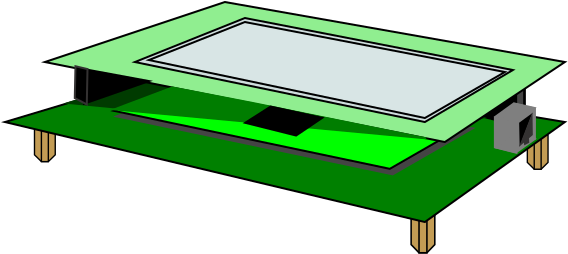 <?xml version="1.0" encoding="UTF-8"?>
<dia:diagram xmlns:dia="http://www.lysator.liu.se/~alla/dia/">
  <dia:layer name="Background" visible="true" connectable="true" active="true">
    <dia:group>
      <dia:attribute name="meta">
        <dia:composite type="dict"/>
      </dia:attribute>
      <dia:attribute name="matrix">
        <dia:matrix xx="0.789" xy="0" yx="0" yy="0.82" x0="7.066" y0="3.322"/>
      </dia:attribute>
      <dia:object type="Standard - Polygon" version="0" id="O0">
        <dia:attribute name="obj_pos">
          <dia:point val="32,18.495"/>
        </dia:attribute>
        <dia:attribute name="obj_bb">
          <dia:rectangle val="31.95,18.445;33.55,21.045"/>
        </dia:attribute>
        <dia:attribute name="poly_points">
          <dia:point val="32,18.495"/>
          <dia:point val="33.5,18.495"/>
          <dia:point val="33.5,20.495"/>
          <dia:point val="33,20.995"/>
          <dia:point val="32.5,20.995"/>
          <dia:point val="32,20.495"/>
        </dia:attribute>
        <dia:attribute name="inner_color">
          <dia:color val="#c39c54ff"/>
        </dia:attribute>
        <dia:attribute name="show_background">
          <dia:boolean val="true"/>
        </dia:attribute>
      </dia:object>
      <dia:object type="Standard - Box" version="0" id="O1">
        <dia:attribute name="obj_pos">
          <dia:point val="32.5,18.495"/>
        </dia:attribute>
        <dia:attribute name="obj_bb">
          <dia:rectangle val="32.45,18.445;33.05,21.045"/>
        </dia:attribute>
        <dia:attribute name="elem_corner">
          <dia:point val="32.5,18.495"/>
        </dia:attribute>
        <dia:attribute name="elem_width">
          <dia:real val="0.5"/>
        </dia:attribute>
        <dia:attribute name="elem_height">
          <dia:real val="2.5"/>
        </dia:attribute>
        <dia:attribute name="inner_color">
          <dia:color val="#c39c54ff"/>
        </dia:attribute>
        <dia:attribute name="show_background">
          <dia:boolean val="true"/>
        </dia:attribute>
      </dia:object>
    </dia:group>
    <dia:object type="Standard - Polygon" version="0" id="O2">
      <dia:attribute name="obj_pos">
        <dia:point val="22,10"/>
      </dia:attribute>
      <dia:attribute name="obj_bb">
        <dia:rectangle val="21.988,9.95;38.05,14.064"/>
      </dia:attribute>
      <dia:attribute name="poly_points">
        <dia:point val="22,10"/>
        <dia:point val="38,14"/>
        <dia:point val="38,12"/>
      </dia:attribute>
      <dia:attribute name="show_background">
        <dia:boolean val="true"/>
      </dia:attribute>
    </dia:object>
    <dia:group>
      <dia:attribute name="meta">
        <dia:composite type="dict"/>
      </dia:attribute>
      <dia:attribute name="matrix">
        <dia:matrix xx="0.69" xy="0" yx="0" yy="0.68" x0="11.904" y0="5.139"/>
      </dia:attribute>
      <dia:object type="Standard - Polygon" version="0" id="O3">
        <dia:attribute name="obj_pos">
          <dia:point val="38,14"/>
        </dia:attribute>
        <dia:attribute name="obj_bb">
          <dia:rectangle val="37.95,13.95;39.55,16.55"/>
        </dia:attribute>
        <dia:attribute name="poly_points">
          <dia:point val="38,14"/>
          <dia:point val="39.5,14"/>
          <dia:point val="39.5,16"/>
          <dia:point val="39,16.5"/>
          <dia:point val="38.5,16.5"/>
          <dia:point val="38,16"/>
        </dia:attribute>
        <dia:attribute name="inner_color">
          <dia:color val="#c39c54ff"/>
        </dia:attribute>
        <dia:attribute name="show_background">
          <dia:boolean val="true"/>
        </dia:attribute>
      </dia:object>
      <dia:object type="Standard - Box" version="0" id="O4">
        <dia:attribute name="obj_pos">
          <dia:point val="38.5,14"/>
        </dia:attribute>
        <dia:attribute name="obj_bb">
          <dia:rectangle val="38.45,13.95;39.05,16.55"/>
        </dia:attribute>
        <dia:attribute name="elem_corner">
          <dia:point val="38.5,14"/>
        </dia:attribute>
        <dia:attribute name="elem_width">
          <dia:real val="0.5"/>
        </dia:attribute>
        <dia:attribute name="elem_height">
          <dia:real val="2.5"/>
        </dia:attribute>
        <dia:attribute name="inner_color">
          <dia:color val="#c39c54ff"/>
        </dia:attribute>
        <dia:attribute name="show_background">
          <dia:boolean val="true"/>
        </dia:attribute>
      </dia:object>
    </dia:group>
    <dia:group>
      <dia:attribute name="meta">
        <dia:composite type="dict"/>
      </dia:attribute>
      <dia:attribute name="matrix">
        <dia:matrix xx="0.692" xy="0" yx="0" yy="0.676" x0="4.14" y0="4.618"/>
      </dia:attribute>
      <dia:object type="Standard - Polygon" version="0" id="O5">
        <dia:attribute name="obj_pos">
          <dia:point val="13.5,14.306"/>
        </dia:attribute>
        <dia:attribute name="obj_bb">
          <dia:rectangle val="13.45,14.255;15.05,16.855"/>
        </dia:attribute>
        <dia:attribute name="poly_points">
          <dia:point val="13.5,14.306"/>
          <dia:point val="15,14.306"/>
          <dia:point val="15,16.305"/>
          <dia:point val="14.5,16.805"/>
          <dia:point val="14,16.805"/>
          <dia:point val="13.5,16.305"/>
        </dia:attribute>
        <dia:attribute name="inner_color">
          <dia:color val="#c39c54ff"/>
        </dia:attribute>
        <dia:attribute name="show_background">
          <dia:boolean val="true"/>
        </dia:attribute>
      </dia:object>
      <dia:object type="Standard - Box" version="0" id="O6">
        <dia:attribute name="obj_pos">
          <dia:point val="14,14.306"/>
        </dia:attribute>
        <dia:attribute name="obj_bb">
          <dia:rectangle val="13.95,14.255;14.55,16.855"/>
        </dia:attribute>
        <dia:attribute name="elem_corner">
          <dia:point val="14,14.306"/>
        </dia:attribute>
        <dia:attribute name="elem_width">
          <dia:real val="0.5"/>
        </dia:attribute>
        <dia:attribute name="elem_height">
          <dia:real val="2.5"/>
        </dia:attribute>
        <dia:attribute name="inner_color">
          <dia:color val="#c39c54ff"/>
        </dia:attribute>
        <dia:attribute name="show_background">
          <dia:boolean val="true"/>
        </dia:attribute>
      </dia:object>
    </dia:group>
    <dia:object type="Standard - Polygon" version="0" id="O7">
      <dia:attribute name="obj_pos">
        <dia:point val="22,11"/>
      </dia:attribute>
      <dia:attribute name="obj_bb">
        <dia:rectangle val="11.807,10.949;40.127,19.054"/>
      </dia:attribute>
      <dia:attribute name="poly_points">
        <dia:point val="22,11"/>
        <dia:point val="40,14"/>
        <dia:point val="33,19"/>
        <dia:point val="12,14"/>
      </dia:attribute>
      <dia:attribute name="inner_color">
        <dia:color val="#008000ff"/>
      </dia:attribute>
      <dia:attribute name="show_background">
        <dia:boolean val="true"/>
      </dia:attribute>
    </dia:object>
    <dia:object type="Standard - Polygon" version="0" id="O8">
      <dia:attribute name="obj_pos">
        <dia:point val="22.391,11.816"/>
      </dia:attribute>
      <dia:attribute name="obj_bb">
        <dia:rectangle val="17.418,11.764;35.532,16.669"/>
      </dia:attribute>
      <dia:attribute name="poly_points">
        <dia:point val="22.391,11.816"/>
        <dia:point val="35.391,14.316"/>
        <dia:point val="31.391,16.616"/>
        <dia:point val="17.591,13.716"/>
      </dia:attribute>
      <dia:attribute name="line_color">
        <dia:color val="#444444ff"/>
      </dia:attribute>
      <dia:attribute name="inner_color">
        <dia:color val="#444444ff"/>
      </dia:attribute>
      <dia:attribute name="show_background">
        <dia:boolean val="true"/>
      </dia:attribute>
    </dia:object>
    <dia:object type="Standard - Polygon" version="0" id="O9">
      <dia:attribute name="obj_pos">
        <dia:point val="22.247,11.54"/>
      </dia:attribute>
      <dia:attribute name="obj_bb">
        <dia:rectangle val="17.274,11.489;35.389,16.393"/>
      </dia:attribute>
      <dia:attribute name="poly_points">
        <dia:point val="22.247,11.54"/>
        <dia:point val="35.248,14.04"/>
        <dia:point val="31.247,16.34"/>
        <dia:point val="17.448,13.44"/>
      </dia:attribute>
      <dia:attribute name="inner_color">
        <dia:color val="#00ff00ff"/>
      </dia:attribute>
      <dia:attribute name="show_background">
        <dia:boolean val="true"/>
      </dia:attribute>
    </dia:object>
    <dia:object type="Standard - Polygon" version="0" id="O10">
      <dia:attribute name="obj_pos">
        <dia:point val="37.565,14.165"/>
      </dia:attribute>
      <dia:attribute name="obj_bb">
        <dia:rectangle val="37.515,12.084;38.015,14.285"/>
      </dia:attribute>
      <dia:attribute name="poly_points">
        <dia:point val="37.565,14.165"/>
        <dia:point val="37.965,13.765"/>
        <dia:point val="37.965,12.165"/>
        <dia:point val="37.565,12.365"/>
      </dia:attribute>
      <dia:attribute name="inner_color">
        <dia:color val="#444444ff"/>
      </dia:attribute>
      <dia:attribute name="show_background">
        <dia:boolean val="true"/>
      </dia:attribute>
    </dia:object>
    <dia:object type="Standard - Polygon" version="0" id="O11">
      <dia:attribute name="obj_pos">
        <dia:point val="21.513,10.141"/>
      </dia:attribute>
      <dia:attribute name="obj_bb">
        <dia:rectangle val="21.5,10.092;37.563,14.206"/>
      </dia:attribute>
      <dia:attribute name="poly_points">
        <dia:point val="21.513,10.141"/>
        <dia:point val="37.513,14.141"/>
        <dia:point val="37.513,12.141"/>
      </dia:attribute>
      <dia:attribute name="inner_color">
        <dia:color val="#000000ff"/>
      </dia:attribute>
      <dia:attribute name="show_background">
        <dia:boolean val="true"/>
      </dia:attribute>
    </dia:object>
    <dia:object type="Standard - Polygon" version="0" id="O12">
      <dia:attribute name="obj_pos">
        <dia:point val="35.86,13.792"/>
      </dia:attribute>
      <dia:attribute name="obj_bb">
        <dia:rectangle val="14.924,11.832;36.101,14.797"/>
      </dia:attribute>
      <dia:attribute name="poly_points">
        <dia:point val="35.86,13.792"/>
        <dia:point val="18.96,11.883"/>
        <dia:point val="15.177,13.049"/>
        <dia:point val="32.82,14.746"/>
      </dia:attribute>
      <dia:attribute name="line_color">
        <dia:color val="#003b00ff"/>
      </dia:attribute>
      <dia:attribute name="inner_color">
        <dia:color val="#003b00ff"/>
      </dia:attribute>
      <dia:attribute name="show_background">
        <dia:boolean val="true"/>
      </dia:attribute>
    </dia:object>
    <dia:object type="Standard - Polygon" version="0" id="O13">
      <dia:attribute name="obj_pos">
        <dia:point val="23,8"/>
      </dia:attribute>
      <dia:attribute name="obj_bb">
        <dia:rectangle val="13.806,7.949;40.132,15.053"/>
      </dia:attribute>
      <dia:attribute name="poly_points">
        <dia:point val="23,8"/>
        <dia:point val="40,11"/>
        <dia:point val="34,15"/>
        <dia:point val="14,11"/>
      </dia:attribute>
      <dia:attribute name="inner_color">
        <dia:color val="#90ee90ff"/>
      </dia:attribute>
      <dia:attribute name="show_background">
        <dia:boolean val="true"/>
      </dia:attribute>
    </dia:object>
    <dia:object type="Standard - Polygon" version="0" id="O14">
      <dia:attribute name="obj_pos">
        <dia:point val="24,8.8"/>
      </dia:attribute>
      <dia:attribute name="obj_bb">
        <dia:rectangle val="18.327,8.748;37.539,14.053"/>
      </dia:attribute>
      <dia:attribute name="poly_points">
        <dia:point val="24,8.8"/>
        <dia:point val="37.4,11.4"/>
        <dia:point val="33,14"/>
        <dia:point val="18.5,11"/>
      </dia:attribute>
      <dia:attribute name="inner_color">
        <dia:color val="#cfddddff"/>
      </dia:attribute>
      <dia:attribute name="show_background">
        <dia:boolean val="true"/>
      </dia:attribute>
    </dia:object>
    <dia:object type="Standard - Polygon" version="0" id="O15">
      <dia:attribute name="obj_pos">
        <dia:point val="24,9"/>
      </dia:attribute>
      <dia:attribute name="obj_bb">
        <dia:rectangle val="19.027,8.948;37.142,13.853"/>
      </dia:attribute>
      <dia:attribute name="poly_points">
        <dia:point val="24,9"/>
        <dia:point val="37,11.5"/>
        <dia:point val="33,13.8"/>
        <dia:point val="19.2,10.9"/>
      </dia:attribute>
      <dia:attribute name="inner_color">
        <dia:color val="#d8e5e5ff"/>
      </dia:attribute>
      <dia:attribute name="show_background">
        <dia:boolean val="true"/>
      </dia:attribute>
    </dia:object>
    <dia:object type="Standard - Polygon" version="0" id="O16">
      <dia:attribute name="obj_pos">
        <dia:point val="20.375,12.271"/>
      </dia:attribute>
      <dia:attribute name="obj_bb">
        <dia:rectangle val="17.255,12.22;33.077,14.867"/>
      </dia:attribute>
      <dia:attribute name="poly_points">
        <dia:point val="20.375,12.271"/>
        <dia:point val="24.582,13.085"/>
        <dia:point val="33.067,14.817"/>
        <dia:point val="17.476,13.367"/>
      </dia:attribute>
      <dia:attribute name="line_color">
        <dia:color val="#007d00ff"/>
      </dia:attribute>
      <dia:attribute name="inner_color">
        <dia:color val="#007d00ff"/>
      </dia:attribute>
      <dia:attribute name="show_background">
        <dia:boolean val="true"/>
      </dia:attribute>
    </dia:object>
    <dia:object type="Standard - Polygon" version="0" id="O17">
      <dia:attribute name="obj_pos">
        <dia:point val="25.289,13.226"/>
      </dia:attribute>
      <dia:attribute name="obj_bb">
        <dia:rectangle val="23.892,13.173;27.995,14.729"/>
      </dia:attribute>
      <dia:attribute name="poly_points">
        <dia:point val="25.289,13.226"/>
        <dia:point val="27.87,13.792"/>
        <dia:point val="26.562,14.675"/>
        <dia:point val="24.016,14.039"/>
      </dia:attribute>
      <dia:attribute name="inner_color">
        <dia:color val="#000000ff"/>
      </dia:attribute>
      <dia:attribute name="show_background">
        <dia:boolean val="true"/>
      </dia:attribute>
    </dia:object>
    <dia:object type="Standard - Polygon" version="0" id="O18">
      <dia:attribute name="obj_pos">
        <dia:point val="15.955,11.352"/>
      </dia:attribute>
      <dia:attribute name="obj_bb">
        <dia:rectangle val="15.905,11.292;19.403,13.155"/>
      </dia:attribute>
      <dia:attribute name="poly_points">
        <dia:point val="15.955,11.352"/>
        <dia:point val="19.208,11.953"/>
        <dia:point val="15.955,13.085"/>
      </dia:attribute>
      <dia:attribute name="inner_color">
        <dia:color val="#000000ff"/>
      </dia:attribute>
      <dia:attribute name="show_background">
        <dia:boolean val="true"/>
      </dia:attribute>
    </dia:object>
    <dia:object type="Standard - Polygon" version="0" id="O19">
      <dia:attribute name="obj_pos">
        <dia:point val="15.531,11.211"/>
      </dia:attribute>
      <dia:attribute name="obj_bb">
        <dia:rectangle val="15.445,11.148;16.183,13.202"/>
      </dia:attribute>
      <dia:attribute name="poly_points">
        <dia:point val="15.531,11.211"/>
        <dia:point val="16.132,11.352"/>
        <dia:point val="16.097,13.12"/>
        <dia:point val="15.496,12.802"/>
      </dia:attribute>
      <dia:attribute name="line_color">
        <dia:color val="#343232ff"/>
      </dia:attribute>
      <dia:attribute name="inner_color">
        <dia:color val="#000000ff"/>
      </dia:attribute>
      <dia:attribute name="show_background">
        <dia:boolean val="true"/>
      </dia:attribute>
    </dia:object>
    <dia:group>
      <dia:attribute name="meta">
        <dia:composite type="dict"/>
      </dia:attribute>
      <dia:attribute name="matrix"/>
      <dia:object type="Standard - Polygon" version="0" id="O20">
        <dia:attribute name="obj_pos">
          <dia:point val="36.502,13.772"/>
        </dia:attribute>
        <dia:attribute name="obj_bb">
          <dia:rectangle val="36.452,13.712;37.643,15.599"/>
        </dia:attribute>
        <dia:attribute name="poly_points">
          <dia:point val="36.502,13.772"/>
          <dia:point val="37.593,13.977"/>
          <dia:point val="37.577,15.535"/>
          <dia:point val="36.502,15.26"/>
        </dia:attribute>
        <dia:attribute name="line_color">
          <dia:color val="#7f7f7fff"/>
        </dia:attribute>
        <dia:attribute name="inner_color">
          <dia:color val="#7f7f7fff"/>
        </dia:attribute>
        <dia:attribute name="show_background">
          <dia:boolean val="true"/>
        </dia:attribute>
      </dia:object>
      <dia:object type="Standard - Polygon" version="0" id="O21">
        <dia:attribute name="obj_pos">
          <dia:point val="37.478,13.095"/>
        </dia:attribute>
        <dia:attribute name="obj_bb">
          <dia:rectangle val="37.428,13.033;38.556,14.883"/>
        </dia:attribute>
        <dia:attribute name="poly_points">
          <dia:point val="37.478,13.095"/>
          <dia:point val="38.506,13.325"/>
          <dia:point val="38.502,14.822"/>
          <dia:point val="37.481,14.633"/>
        </dia:attribute>
        <dia:attribute name="line_color">
          <dia:color val="#7f7f7fff"/>
        </dia:attribute>
        <dia:attribute name="inner_color">
          <dia:color val="#7f7f7fff"/>
        </dia:attribute>
        <dia:attribute name="show_background">
          <dia:boolean val="true"/>
        </dia:attribute>
      </dia:object>
      <dia:object type="Standard - Polygon" version="0" id="O22">
        <dia:attribute name="obj_pos">
          <dia:point val="37.453,13.067"/>
        </dia:attribute>
        <dia:attribute name="obj_bb">
          <dia:rectangle val="36.447,13.014;38.591,14.027"/>
        </dia:attribute>
        <dia:attribute name="poly_points">
          <dia:point val="37.453,13.067"/>
          <dia:point val="38.481,13.297"/>
          <dia:point val="37.677,13.972"/>
          <dia:point val="36.565,13.71"/>
        </dia:attribute>
        <dia:attribute name="line_color">
          <dia:color val="#7f7f7fff"/>
        </dia:attribute>
        <dia:attribute name="inner_color">
          <dia:color val="#7f7f7fff"/>
        </dia:attribute>
        <dia:attribute name="show_background">
          <dia:boolean val="true"/>
        </dia:attribute>
      </dia:object>
      <dia:object type="Standard - Polygon" version="0" id="O23">
        <dia:attribute name="obj_pos">
          <dia:point val="37.454,14.627"/>
        </dia:attribute>
        <dia:attribute name="obj_bb">
          <dia:rectangle val="36.475,14.574;38.602,15.564"/>
        </dia:attribute>
        <dia:attribute name="poly_points">
          <dia:point val="37.454,14.627"/>
          <dia:point val="38.482,14.857"/>
          <dia:point val="37.565,15.51"/>
          <dia:point val="36.59,15.282"/>
        </dia:attribute>
        <dia:attribute name="line_color">
          <dia:color val="#7f7f7fff"/>
        </dia:attribute>
        <dia:attribute name="inner_color">
          <dia:color val="#7f7f7fff"/>
        </dia:attribute>
        <dia:attribute name="show_background">
          <dia:boolean val="true"/>
        </dia:attribute>
      </dia:object>
      <dia:object type="Standard - Polygon" version="0" id="O24">
        <dia:attribute name="obj_pos">
          <dia:point val="37.765,14.06"/>
        </dia:attribute>
        <dia:attribute name="obj_bb">
          <dia:rectangle val="37.714,13.545;38.384,15.231"/>
        </dia:attribute>
        <dia:attribute name="poly_points">
          <dia:point val="37.765,14.06"/>
          <dia:point val="38.277,13.685"/>
          <dia:point val="37.785,14.975"/>
        </dia:attribute>
        <dia:attribute name="inner_color">
          <dia:color val="#000000ff"/>
        </dia:attribute>
        <dia:attribute name="show_background">
          <dia:boolean val="true"/>
        </dia:attribute>
      </dia:object>
      <dia:object type="Standard - Polygon" version="0" id="O25">
        <dia:attribute name="obj_pos">
          <dia:point val="37.823,15.075"/>
        </dia:attribute>
        <dia:attribute name="obj_bb">
          <dia:rectangle val="37.703,13.506;38.398,15.243"/>
        </dia:attribute>
        <dia:attribute name="poly_points">
          <dia:point val="37.823,15.075"/>
          <dia:point val="38.335,13.762"/>
          <dia:point val="38.348,14.625"/>
        </dia:attribute>
        <dia:attribute name="line_color">
          <dia:color val="#343232ff"/>
        </dia:attribute>
        <dia:attribute name="inner_color">
          <dia:color val="#343232ff"/>
        </dia:attribute>
        <dia:attribute name="show_background">
          <dia:boolean val="true"/>
        </dia:attribute>
      </dia:object>
      <dia:object type="Standard - Polygon" version="0" id="O26">
        <dia:attribute name="obj_pos">
          <dia:point val="37.998,14.937"/>
        </dia:attribute>
        <dia:attribute name="obj_bb">
          <dia:rectangle val="37.945,14.786;38.221,15.166"/>
        </dia:attribute>
        <dia:attribute name="poly_points">
          <dia:point val="37.998,14.937"/>
          <dia:point val="38.16,14.862"/>
          <dia:point val="38.169,15.007"/>
          <dia:point val="38.01,15.087"/>
        </dia:attribute>
        <dia:attribute name="line_color">
          <dia:color val="#343232ff"/>
        </dia:attribute>
        <dia:attribute name="inner_color">
          <dia:color val="#343232ff"/>
        </dia:attribute>
        <dia:attribute name="show_background">
          <dia:boolean val="true"/>
        </dia:attribute>
      </dia:object>
    </dia:group>
  </dia:layer>
</dia:diagram>
